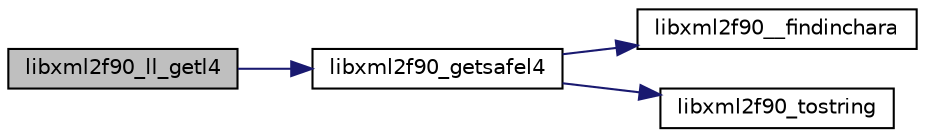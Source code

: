 digraph "libxml2f90_ll_getl4"
{
 // LATEX_PDF_SIZE
  edge [fontname="Helvetica",fontsize="10",labelfontname="Helvetica",labelfontsize="10"];
  node [fontname="Helvetica",fontsize="10",shape=record];
  rankdir="LR";
  Node1 [label="libxml2f90_ll_getl4",height=0.2,width=0.4,color="black", fillcolor="grey75", style="filled", fontcolor="black",tooltip=" "];
  Node1 -> Node2 [color="midnightblue",fontsize="10",style="solid",fontname="Helvetica"];
  Node2 [label="libxml2f90_getsafel4",height=0.2,width=0.4,color="black", fillcolor="white", style="filled",URL="$libxml2f90_8f90__pp_8f90.html#a28f8b34bc930ad861c2ee4d764f945ba",tooltip=" "];
  Node2 -> Node3 [color="midnightblue",fontsize="10",style="solid",fontname="Helvetica"];
  Node3 [label="libxml2f90__findinchara",height=0.2,width=0.4,color="black", fillcolor="white", style="filled",URL="$libxml2f90_8f90__pp_8f90.html#a32693bbc0bcd62439a95f4e0a2d4da6d",tooltip=" "];
  Node2 -> Node4 [color="midnightblue",fontsize="10",style="solid",fontname="Helvetica"];
  Node4 [label="libxml2f90_tostring",height=0.2,width=0.4,color="black", fillcolor="white", style="filled",URL="$libxml2f90_8f90__pp_8f90.html#ad6bcb9b8b86b4f88c534b842dc1bd9a1",tooltip=" "];
}
